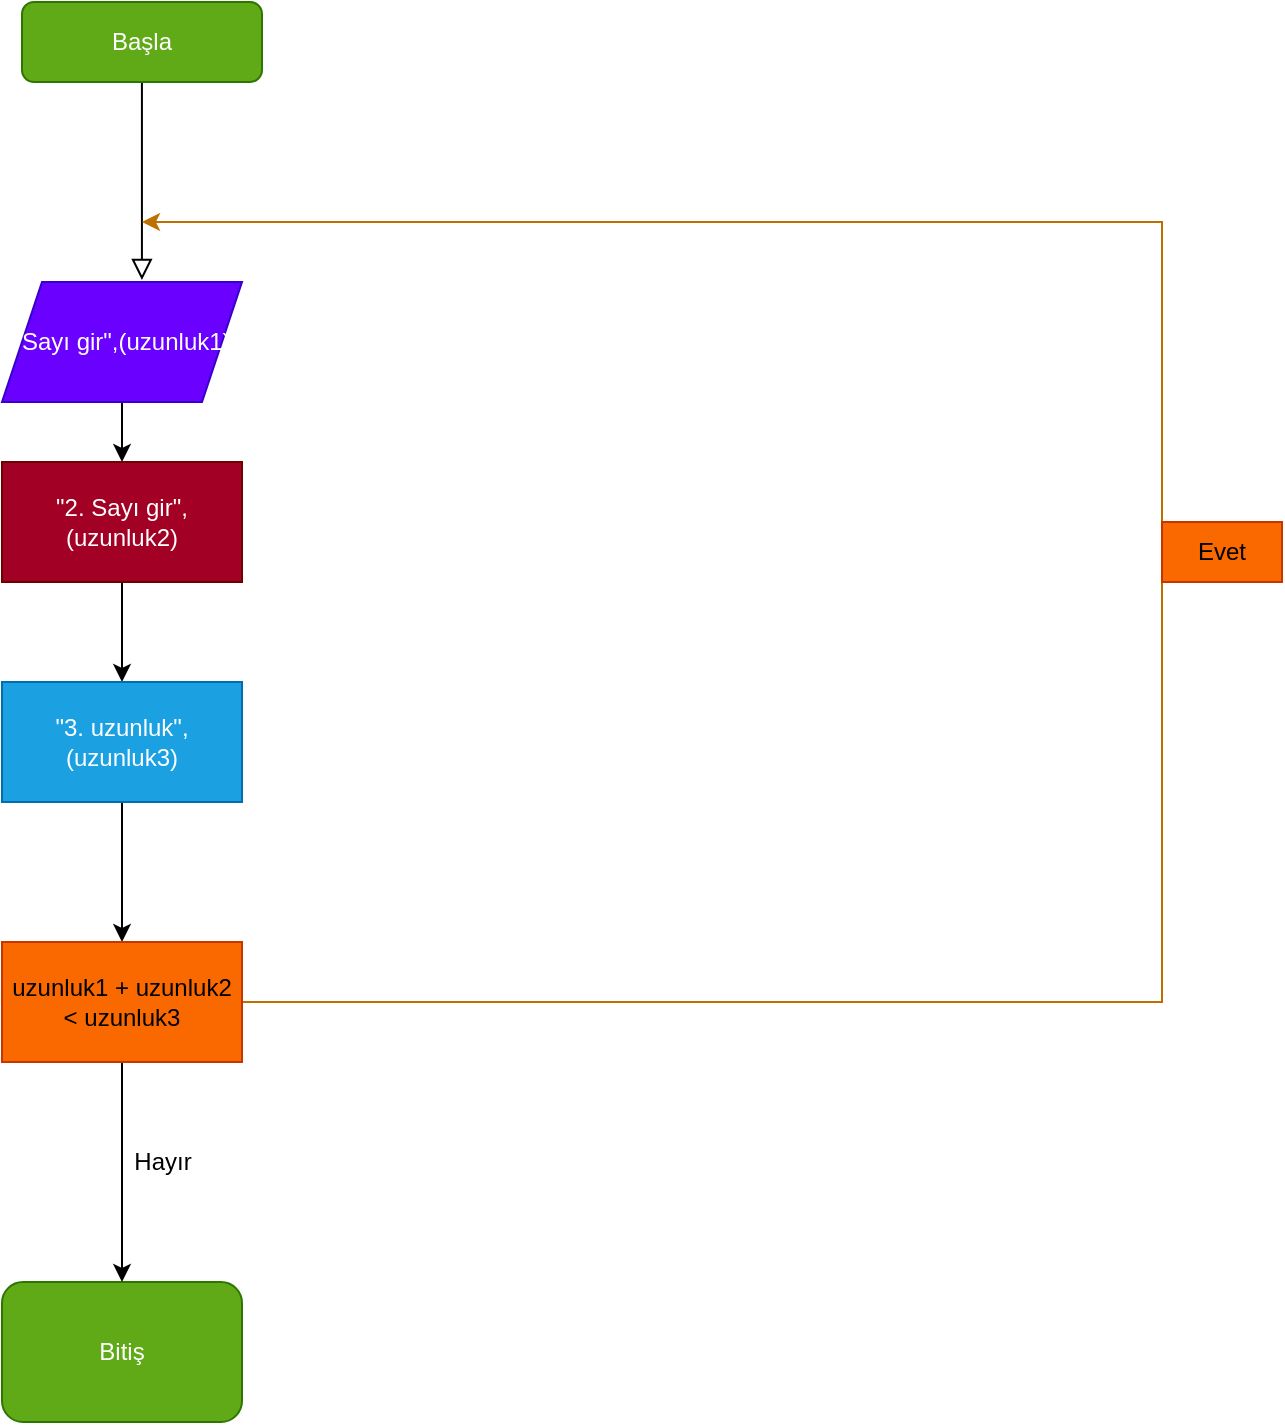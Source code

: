 <mxfile version="20.8.16" type="device"><diagram id="C5RBs43oDa-KdzZeNtuy" name="Page-1"><mxGraphModel dx="1418" dy="828" grid="1" gridSize="10" guides="1" tooltips="1" connect="1" arrows="1" fold="1" page="1" pageScale="1" pageWidth="827" pageHeight="1169" math="0" shadow="0"><root><mxCell id="WIyWlLk6GJQsqaUBKTNV-0"/><mxCell id="WIyWlLk6GJQsqaUBKTNV-1" parent="WIyWlLk6GJQsqaUBKTNV-0"/><mxCell id="WIyWlLk6GJQsqaUBKTNV-2" value="" style="rounded=0;html=1;jettySize=auto;orthogonalLoop=1;fontSize=11;endArrow=block;endFill=0;endSize=8;strokeWidth=1;shadow=0;labelBackgroundColor=none;edgeStyle=orthogonalEdgeStyle;entryX=0.583;entryY=-0.017;entryDx=0;entryDy=0;entryPerimeter=0;" parent="WIyWlLk6GJQsqaUBKTNV-1" source="WIyWlLk6GJQsqaUBKTNV-3" target="EI3OmEVXwQT-X4Jennv4-1" edge="1"><mxGeometry relative="1" as="geometry"><mxPoint x="190" y="200" as="targetPoint"/></mxGeometry></mxCell><mxCell id="WIyWlLk6GJQsqaUBKTNV-3" value="Başla" style="rounded=1;whiteSpace=wrap;html=1;fontSize=12;glass=0;strokeWidth=1;shadow=0;fillColor=#60a917;fontColor=#ffffff;strokeColor=#2D7600;" parent="WIyWlLk6GJQsqaUBKTNV-1" vertex="1"><mxGeometry x="120" y="80" width="120" height="40" as="geometry"/></mxCell><mxCell id="WIyWlLk6GJQsqaUBKTNV-11" value="Bitiş" style="rounded=1;whiteSpace=wrap;html=1;fontSize=12;glass=0;strokeWidth=1;shadow=0;fillColor=#60a917;fontColor=#ffffff;strokeColor=#2D7600;" parent="WIyWlLk6GJQsqaUBKTNV-1" vertex="1"><mxGeometry x="110" y="720" width="120" height="70" as="geometry"/></mxCell><mxCell id="EI3OmEVXwQT-X4Jennv4-10" style="edgeStyle=orthogonalEdgeStyle;rounded=0;orthogonalLoop=1;jettySize=auto;html=1;exitX=0.5;exitY=1;exitDx=0;exitDy=0;entryX=0.5;entryY=0;entryDx=0;entryDy=0;" parent="WIyWlLk6GJQsqaUBKTNV-1" source="EI3OmEVXwQT-X4Jennv4-1" target="EI3OmEVXwQT-X4Jennv4-6" edge="1"><mxGeometry relative="1" as="geometry"/></mxCell><mxCell id="EI3OmEVXwQT-X4Jennv4-1" value="&quot;Sayı gir&quot;,(uzunluk1)" style="shape=parallelogram;perimeter=parallelogramPerimeter;whiteSpace=wrap;html=1;fixedSize=1;fillColor=#6a00ff;fontColor=#ffffff;strokeColor=#3700CC;" parent="WIyWlLk6GJQsqaUBKTNV-1" vertex="1"><mxGeometry x="110" y="220" width="120" height="60" as="geometry"/></mxCell><mxCell id="EI3OmEVXwQT-X4Jennv4-11" style="edgeStyle=orthogonalEdgeStyle;rounded=0;orthogonalLoop=1;jettySize=auto;html=1;entryX=0.5;entryY=0;entryDx=0;entryDy=0;" parent="WIyWlLk6GJQsqaUBKTNV-1" source="EI3OmEVXwQT-X4Jennv4-6" target="EI3OmEVXwQT-X4Jennv4-12" edge="1"><mxGeometry relative="1" as="geometry"><mxPoint x="170" y="470" as="targetPoint"/></mxGeometry></mxCell><mxCell id="EI3OmEVXwQT-X4Jennv4-6" value="&quot;2. Sayı gir&quot;,(uzunluk2)" style="whiteSpace=wrap;html=1;fillColor=#a20025;fontColor=#ffffff;strokeColor=#6F0000;" parent="WIyWlLk6GJQsqaUBKTNV-1" vertex="1"><mxGeometry x="110" y="310" width="120" height="60" as="geometry"/></mxCell><mxCell id="EI3OmEVXwQT-X4Jennv4-14" style="edgeStyle=orthogonalEdgeStyle;rounded=0;orthogonalLoop=1;jettySize=auto;html=1;entryX=0.5;entryY=0;entryDx=0;entryDy=0;" parent="WIyWlLk6GJQsqaUBKTNV-1" source="EI3OmEVXwQT-X4Jennv4-12" target="EI3OmEVXwQT-X4Jennv4-13" edge="1"><mxGeometry relative="1" as="geometry"/></mxCell><mxCell id="EI3OmEVXwQT-X4Jennv4-12" value="&quot;3. uzunluk&quot;,(uzunluk3)" style="whiteSpace=wrap;html=1;fillColor=#1ba1e2;fontColor=#ffffff;strokeColor=#006EAF;" parent="WIyWlLk6GJQsqaUBKTNV-1" vertex="1"><mxGeometry x="110" y="420" width="120" height="60" as="geometry"/></mxCell><mxCell id="EI3OmEVXwQT-X4Jennv4-16" style="edgeStyle=orthogonalEdgeStyle;rounded=0;orthogonalLoop=1;jettySize=auto;html=1;fillColor=#f0a30a;strokeColor=#BD7000;" parent="WIyWlLk6GJQsqaUBKTNV-1" source="EI3OmEVXwQT-X4Jennv4-13" edge="1"><mxGeometry relative="1" as="geometry"><mxPoint x="180" y="190" as="targetPoint"/><Array as="points"><mxPoint x="690" y="580"/><mxPoint x="690" y="190"/></Array></mxGeometry></mxCell><mxCell id="EI3OmEVXwQT-X4Jennv4-18" style="edgeStyle=orthogonalEdgeStyle;rounded=0;orthogonalLoop=1;jettySize=auto;html=1;entryX=0.5;entryY=0;entryDx=0;entryDy=0;" parent="WIyWlLk6GJQsqaUBKTNV-1" source="EI3OmEVXwQT-X4Jennv4-13" target="WIyWlLk6GJQsqaUBKTNV-11" edge="1"><mxGeometry relative="1" as="geometry"/></mxCell><mxCell id="EI3OmEVXwQT-X4Jennv4-13" value="uzunluk1 + uzunluk2 &amp;lt; uzunluk3" style="whiteSpace=wrap;html=1;fillColor=#fa6800;fontColor=#000000;strokeColor=#C73500;" parent="WIyWlLk6GJQsqaUBKTNV-1" vertex="1"><mxGeometry x="110" y="550" width="120" height="60" as="geometry"/></mxCell><mxCell id="EI3OmEVXwQT-X4Jennv4-17" value="Evet" style="text;strokeColor=#C73500;align=center;fillColor=#fa6800;html=1;verticalAlign=middle;whiteSpace=wrap;rounded=0;fontColor=#000000;" parent="WIyWlLk6GJQsqaUBKTNV-1" vertex="1"><mxGeometry x="690" y="340" width="60" height="30" as="geometry"/></mxCell><mxCell id="EI3OmEVXwQT-X4Jennv4-19" value="Hayır" style="text;html=1;align=center;verticalAlign=middle;resizable=0;points=[];autosize=1;strokeColor=none;fillColor=none;" parent="WIyWlLk6GJQsqaUBKTNV-1" vertex="1"><mxGeometry x="165" y="645" width="50" height="30" as="geometry"/></mxCell></root></mxGraphModel></diagram></mxfile>